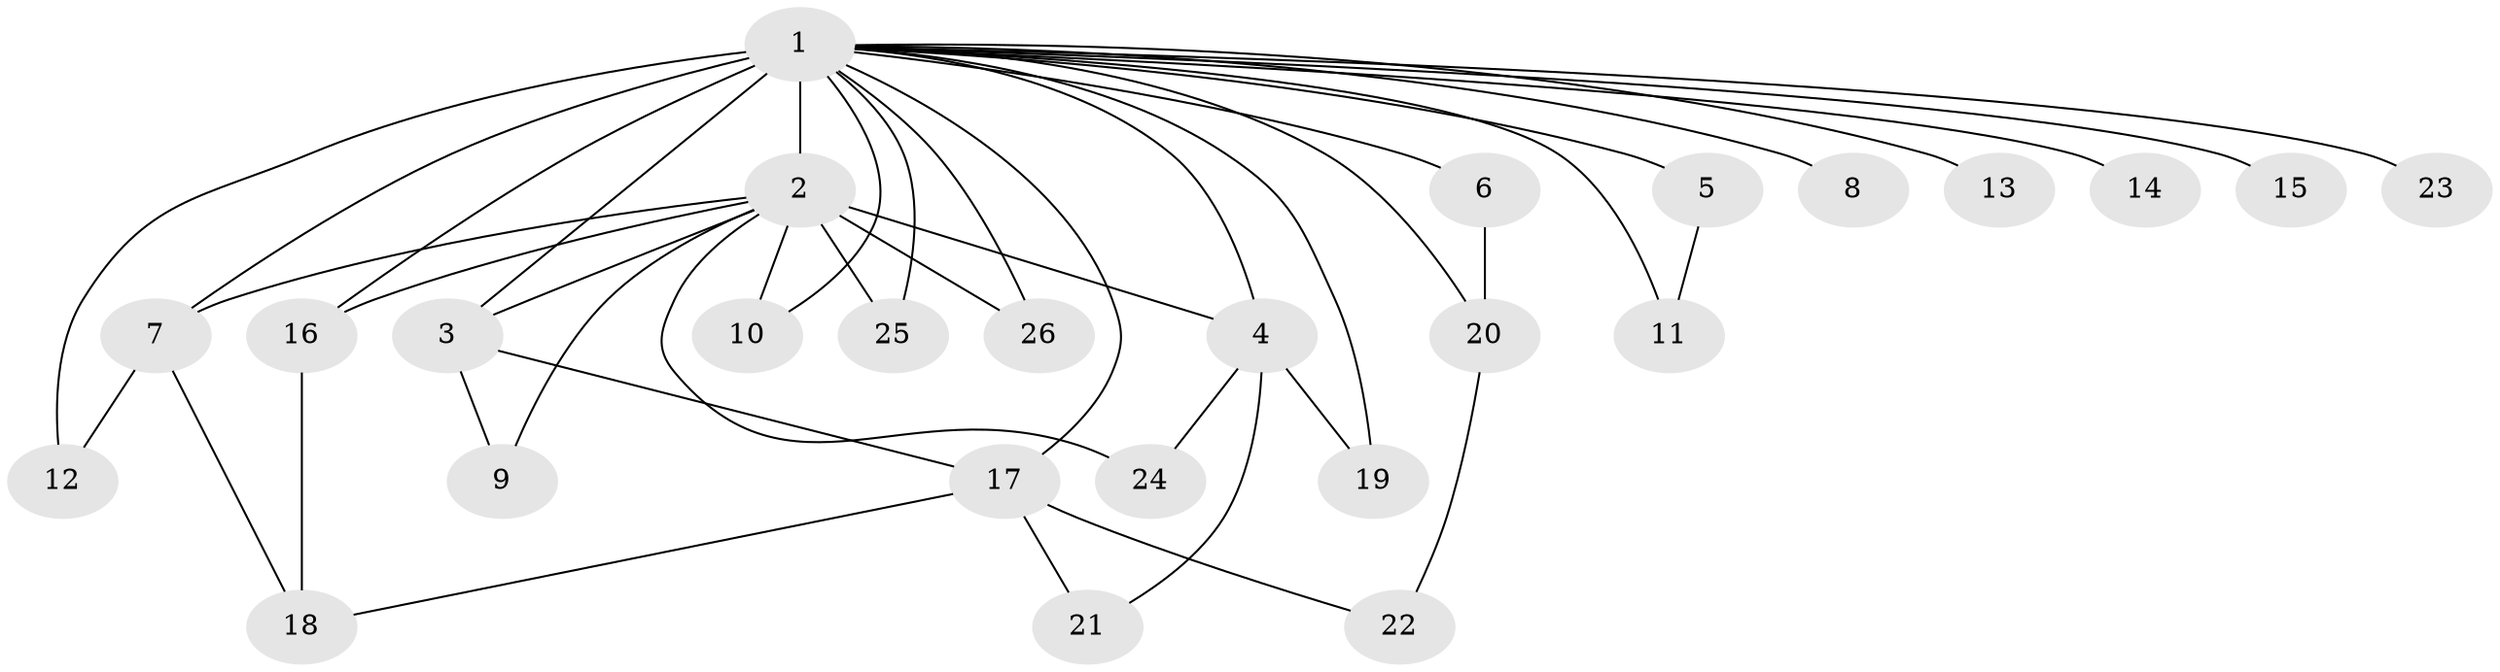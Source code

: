 // original degree distribution, {17: 0.038461538461538464, 15: 0.019230769230769232, 13: 0.019230769230769232, 16: 0.038461538461538464, 12: 0.019230769230769232, 20: 0.038461538461538464, 14: 0.019230769230769232, 3: 0.1346153846153846, 2: 0.6153846153846154, 4: 0.038461538461538464, 5: 0.019230769230769232}
// Generated by graph-tools (version 1.1) at 2025/34/03/09/25 02:34:54]
// undirected, 26 vertices, 43 edges
graph export_dot {
graph [start="1"]
  node [color=gray90,style=filled];
  1;
  2;
  3;
  4;
  5;
  6;
  7;
  8;
  9;
  10;
  11;
  12;
  13;
  14;
  15;
  16;
  17;
  18;
  19;
  20;
  21;
  22;
  23;
  24;
  25;
  26;
  1 -- 2 [weight=16.0];
  1 -- 3 [weight=12.0];
  1 -- 4 [weight=11.0];
  1 -- 5 [weight=2.0];
  1 -- 6 [weight=1.0];
  1 -- 7 [weight=1.0];
  1 -- 8 [weight=2.0];
  1 -- 10 [weight=1.0];
  1 -- 11 [weight=1.0];
  1 -- 12 [weight=1.0];
  1 -- 13 [weight=2.0];
  1 -- 14 [weight=2.0];
  1 -- 15 [weight=2.0];
  1 -- 16 [weight=4.0];
  1 -- 17 [weight=1.0];
  1 -- 19 [weight=2.0];
  1 -- 20 [weight=1.0];
  1 -- 23 [weight=1.0];
  1 -- 25 [weight=1.0];
  1 -- 26 [weight=1.0];
  2 -- 3 [weight=2.0];
  2 -- 4 [weight=2.0];
  2 -- 7 [weight=1.0];
  2 -- 9 [weight=1.0];
  2 -- 10 [weight=1.0];
  2 -- 16 [weight=1.0];
  2 -- 24 [weight=1.0];
  2 -- 25 [weight=1.0];
  2 -- 26 [weight=1.0];
  3 -- 9 [weight=1.0];
  3 -- 17 [weight=1.0];
  4 -- 19 [weight=1.0];
  4 -- 21 [weight=1.0];
  4 -- 24 [weight=1.0];
  5 -- 11 [weight=1.0];
  6 -- 20 [weight=1.0];
  7 -- 12 [weight=1.0];
  7 -- 18 [weight=1.0];
  16 -- 18 [weight=1.0];
  17 -- 18 [weight=1.0];
  17 -- 21 [weight=1.0];
  17 -- 22 [weight=1.0];
  20 -- 22 [weight=1.0];
}
